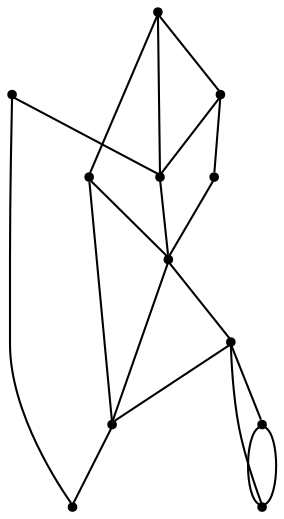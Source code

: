 graph {
  node [shape=point,comment="{\"directed\":false,\"doi\":\"10.1007/978-3-642-11805-0_21\",\"figure\":\"3 (2)\"}"]

  v0 [pos="1475.8266293547874,745.2708582097831"]
  v1 [pos="1475.8266293547874,845.3072218461468"]
  v2 [pos="1409.1103502850199,695.2526763916013"]
  v3 [pos="1409.1103502850199,645.2344945734196"]
  v4 [pos="1409.1103502850199,745.2708582097831"]
  v5 [pos="1409.1103502850199,795.2890400279649"]
  v6 [pos="1342.3940712152526,795.289040027965"]
  v7 [pos="1342.3940712152526,745.2708582097831"]
  v8 [pos="1275.677792145485,695.2526763916013"]
  v9 [pos="1275.677792145485,795.2890400279649"]
  v10 [pos="1208.9615130757177,745.2708582097831"]
  v11 [pos="1142.2452340059501,620.2254036643286"]

  v0 -- v11 [id="-1",pos="1475.8266293547874,745.2708582097831 1475.8266293547874,620.2254036643286 1475.8266293547874,620.2254036643286 1475.8266293547874,620.2254036643286 1142.2452340059501,620.2254036643286 1142.2452340059501,620.2254036643286 1142.2452340059501,620.2254036643286"]
  v11 -- v1 [id="-2",pos="1142.2452340059501,620.2254036643286 1142.2452340059501,845.3072218461467 1142.2452340059501,845.3072218461467 1142.2452340059501,845.3072218461467 1475.8266293547874,845.3072218461468 1475.8266293547874,845.3072218461468 1475.8266293547874,845.3072218461468"]
  v1 -- v0 [id="-3",pos="1475.8266293547874,845.3072218461468 1475.8266293547874,745.2708582097831 1475.8266293547874,745.2708582097831 1475.8266293547874,745.2708582097831"]
  v9 -- v6 [id="-4",pos="1275.677792145485,795.2890400279649 1342.3940712152526,795.289040027965 1342.3940712152526,795.289040027965 1342.3940712152526,795.289040027965"]
  v6 -- v5 [id="-5",pos="1342.3940712152526,795.289040027965 1409.1103502850199,795.2890400279649 1409.1103502850199,795.2890400279649 1409.1103502850199,795.2890400279649"]
  v0 -- v2 [id="-7",pos="1475.8266293547874,745.2708582097831 1442.4684898199037,745.2708582097831 1442.4684898199037,745.2708582097831 1442.4684898199037,745.2708582097831 1442.4684898199037,695.2526763916013 1442.4684898199037,695.2526763916013 1442.4684898199037,695.2526763916013 1409.1103502850199,695.2526763916013 1409.1103502850199,695.2526763916013 1409.1103502850199,695.2526763916013"]
  v10 -- v7 [id="-8",pos="1208.9615130757177,745.2708582097831 1342.3940712152526,745.2708582097831 1342.3940712152526,745.2708582097831 1342.3940712152526,745.2708582097831"]
  v4 -- v0 [id="-9",pos="1409.1103502850199,745.2708582097831 1475.8266293547874,745.2708582097831 1475.8266293547874,745.2708582097831 1475.8266293547874,745.2708582097831"]
  v8 -- v2 [id="-12",pos="1275.677792145485,695.2526763916013 1409.1103502850199,695.2526763916013 1409.1103502850199,695.2526763916013 1409.1103502850199,695.2526763916013"]
  v7 -- v4 [id="-14",pos="1342.3940712152526,745.2708582097831 1409.1103502850199,745.2708582097831 1409.1103502850199,745.2708582097831 1409.1103502850199,745.2708582097831"]
  v11 -- v1 [id="-17",pos="1142.2452340059501,620.2254036643286 1175.603373540834,620.2254036643286 1175.603373540834,620.2254036643286 1175.603373540834,620.2254036643286 1175.603373540834,770.279949118874 1175.603373540834,770.279949118874 1175.603373540834,770.279949118874 1242.3196526106012,770.279949118874 1242.3196526106012,770.279949118874 1242.3196526106012,770.279949118874 1242.3196526106012,845.3072218461467 1242.3196526106012,845.3072218461467 1242.3196526106012,845.3072218461467 1475.8266293547874,845.3072218461468 1475.8266293547874,845.3072218461468 1475.8266293547874,845.3072218461468"]
  v10 -- v3 [id="-21",pos="1208.9615130757177,745.2708582097831 1242.3196526106012,745.2708582097831 1242.3196526106012,745.2708582097831 1242.3196526106012,745.2708582097831 1242.3196526106012,670.2435854825104 1242.3196526106012,670.2435854825104 1242.3196526106012,670.2435854825104 1375.752210750136,670.2435854825104 1375.752210750136,670.2435854825104 1375.752210750136,670.2435854825104 1375.752210750136,645.2344945734195 1375.752210750136,645.2344945734195 1375.752210750136,645.2344945734195 1409.1103502850199,645.2344945734196 1409.1103502850199,645.2344945734196 1409.1103502850199,645.2344945734196"]
  v9 -- v7 [id="-23",pos="1275.677792145485,795.2890400279649 1309.0359316803688,795.2890400279649 1309.0359316803688,795.2890400279649 1309.0359316803688,795.2890400279649 1309.0359316803688,745.2708582097831 1309.0359316803688,745.2708582097831 1309.0359316803688,745.2708582097831 1342.3940712152526,745.2708582097831 1342.3940712152526,745.2708582097831 1342.3940712152526,745.2708582097831"]
  v8 -- v4 [id="-24",pos="1275.677792145485,695.2526763916013 1375.752210750136,695.2526763916013 1375.752210750136,695.2526763916013 1375.752210750136,695.2526763916013 1375.752210750136,745.2708582097831 1375.752210750136,745.2708582097831 1375.752210750136,745.2708582097831 1409.1103502850199,745.2708582097831 1409.1103502850199,745.2708582097831 1409.1103502850199,745.2708582097831"]
  v6 -- v7 [id="-28",pos="1342.3940712152526,795.289040027965 1342.3940712152526,745.2708582097831 1342.3940712152526,745.2708582097831 1342.3940712152526,745.2708582097831"]
  v9 -- v8 [id="-29",pos="1275.677792145485,795.2890400279649 1275.677792145485,695.2526763916013 1275.677792145485,695.2526763916013 1275.677792145485,695.2526763916013"]
  v5 -- v4 [id="-32",pos="1409.1103502850199,795.2890400279649 1409.1103502850199,745.2708582097831 1409.1103502850199,745.2708582097831 1409.1103502850199,745.2708582097831"]
  v4 -- v2 [id="-33",pos="1409.1103502850199,745.2708582097831 1409.1103502850199,695.2526763916013 1409.1103502850199,695.2526763916013 1409.1103502850199,695.2526763916013"]
  v2 -- v3 [id="-34",pos="1409.1103502850199,695.2526763916013 1409.1103502850199,645.2344945734196 1409.1103502850199,645.2344945734196 1409.1103502850199,645.2344945734196"]
}